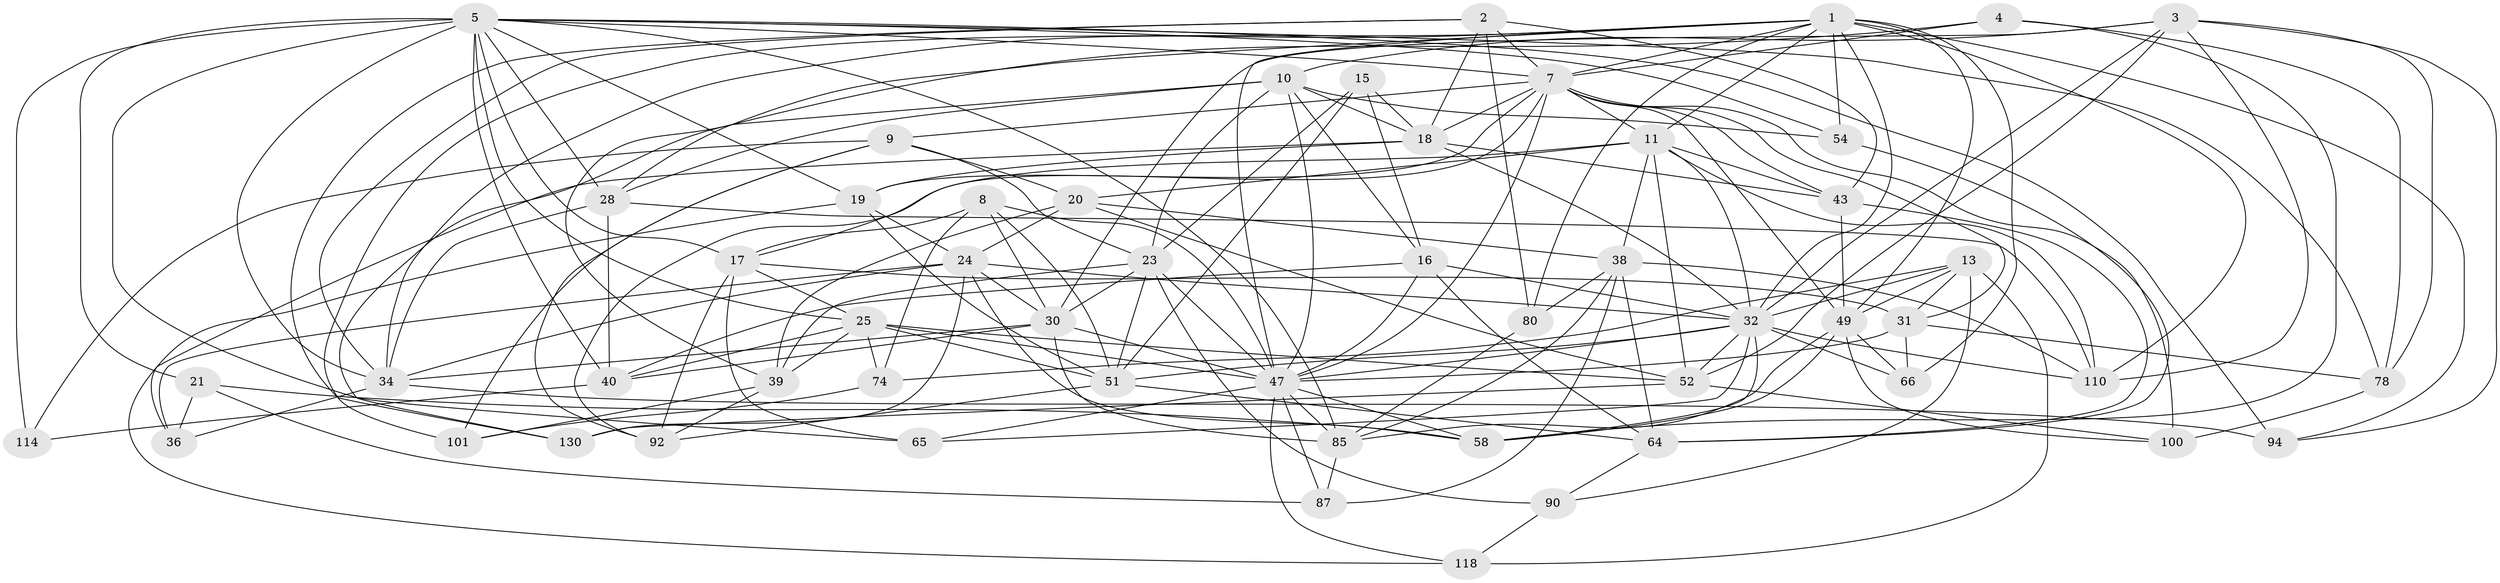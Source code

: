// original degree distribution, {4: 1.0}
// Generated by graph-tools (version 1.1) at 2025/20/03/04/25 18:20:49]
// undirected, 54 vertices, 176 edges
graph export_dot {
graph [start="1"]
  node [color=gray90,style=filled];
  1 [super="+27+62+113"];
  2 [super="+29"];
  3 [super="+84"];
  4;
  5 [super="+6+46+63+76"];
  7 [super="+14+82+12"];
  8 [super="+105"];
  9 [super="+42+131"];
  10 [super="+37+53"];
  11 [super="+48"];
  13 [super="+22"];
  15;
  16 [super="+26"];
  17 [super="+89+56"];
  18 [super="+86+117"];
  19 [super="+33"];
  20 [super="+60"];
  21;
  23 [super="+129+121"];
  24 [super="+93+44"];
  25 [super="+134+108"];
  28 [super="+135"];
  30 [super="+41"];
  31 [super="+127"];
  32 [super="+73+35+55"];
  34 [super="+124"];
  36;
  38 [super="+79+95"];
  39 [super="+133"];
  40 [super="+112"];
  43 [super="+45"];
  47 [super="+59"];
  49 [super="+67+50"];
  51 [super="+57"];
  52 [super="+102"];
  54;
  58 [super="+72"];
  64 [super="+122"];
  65;
  66;
  74;
  78 [super="+81"];
  80;
  85 [super="+99+106"];
  87;
  90;
  92 [super="+123"];
  94;
  100;
  101;
  110 [super="+126"];
  114;
  118;
  130;
  1 -- 7;
  1 -- 34;
  1 -- 94;
  1 -- 28;
  1 -- 110;
  1 -- 32 [weight=2];
  1 -- 66;
  1 -- 101;
  1 -- 47;
  1 -- 49;
  1 -- 80;
  1 -- 11;
  1 -- 54;
  2 -- 43;
  2 -- 80;
  2 -- 130;
  2 -- 34;
  2 -- 18;
  2 -- 7;
  3 -- 32;
  3 -- 110;
  3 -- 94;
  3 -- 10;
  3 -- 78;
  3 -- 30;
  3 -- 52 [weight=2];
  4 -- 39;
  4 -- 7;
  4 -- 78;
  4 -- 58;
  5 -- 17;
  5 -- 34;
  5 -- 65;
  5 -- 114 [weight=2];
  5 -- 54;
  5 -- 7;
  5 -- 40;
  5 -- 25;
  5 -- 19;
  5 -- 28;
  5 -- 94;
  5 -- 21;
  5 -- 78 [weight=2];
  5 -- 85;
  7 -- 19 [weight=3];
  7 -- 31;
  7 -- 49;
  7 -- 100;
  7 -- 11;
  7 -- 17;
  7 -- 18;
  7 -- 9;
  7 -- 43;
  7 -- 47;
  8 -- 74;
  8 -- 51;
  8 -- 17;
  8 -- 47;
  8 -- 30 [weight=2];
  9 -- 101;
  9 -- 114;
  9 -- 92;
  9 -- 23;
  9 -- 20;
  10 -- 16;
  10 -- 54;
  10 -- 23;
  10 -- 28;
  10 -- 18;
  10 -- 130;
  10 -- 47;
  11 -- 38 [weight=2];
  11 -- 32;
  11 -- 43;
  11 -- 110;
  11 -- 20;
  11 -- 92;
  11 -- 52;
  13 -- 118;
  13 -- 90;
  13 -- 32;
  13 -- 49;
  13 -- 74;
  13 -- 31;
  15 -- 16;
  15 -- 18;
  15 -- 51;
  15 -- 23;
  16 -- 47;
  16 -- 40;
  16 -- 64;
  16 -- 32;
  17 -- 25;
  17 -- 92 [weight=2];
  17 -- 65;
  17 -- 31;
  18 -- 43;
  18 -- 36;
  18 -- 19;
  18 -- 32;
  19 -- 118;
  19 -- 51;
  19 -- 24;
  20 -- 39;
  20 -- 38;
  20 -- 24;
  20 -- 52;
  21 -- 36;
  21 -- 87;
  21 -- 58;
  23 -- 39;
  23 -- 51;
  23 -- 47;
  23 -- 90;
  23 -- 30;
  24 -- 30;
  24 -- 58;
  24 -- 36;
  24 -- 34;
  24 -- 130;
  24 -- 32;
  25 -- 74;
  25 -- 52;
  25 -- 39;
  25 -- 40;
  25 -- 51;
  25 -- 47;
  28 -- 110;
  28 -- 40;
  28 -- 34;
  30 -- 47 [weight=3];
  30 -- 34;
  30 -- 85 [weight=2];
  30 -- 40;
  31 -- 66;
  31 -- 78;
  31 -- 47;
  32 -- 110;
  32 -- 65;
  32 -- 58;
  32 -- 47 [weight=2];
  32 -- 51;
  32 -- 66;
  32 -- 52;
  34 -- 36;
  34 -- 94;
  38 -- 87;
  38 -- 80;
  38 -- 110;
  38 -- 64;
  38 -- 85;
  39 -- 101;
  39 -- 92;
  40 -- 114;
  43 -- 49;
  43 -- 64;
  47 -- 58;
  47 -- 65;
  47 -- 85;
  47 -- 118;
  47 -- 87;
  49 -- 100;
  49 -- 66;
  49 -- 85;
  49 -- 58;
  51 -- 64;
  51 -- 92;
  52 -- 100;
  52 -- 130;
  54 -- 64;
  64 -- 90;
  74 -- 101;
  78 -- 100;
  80 -- 85;
  85 -- 87;
  90 -- 118;
}
